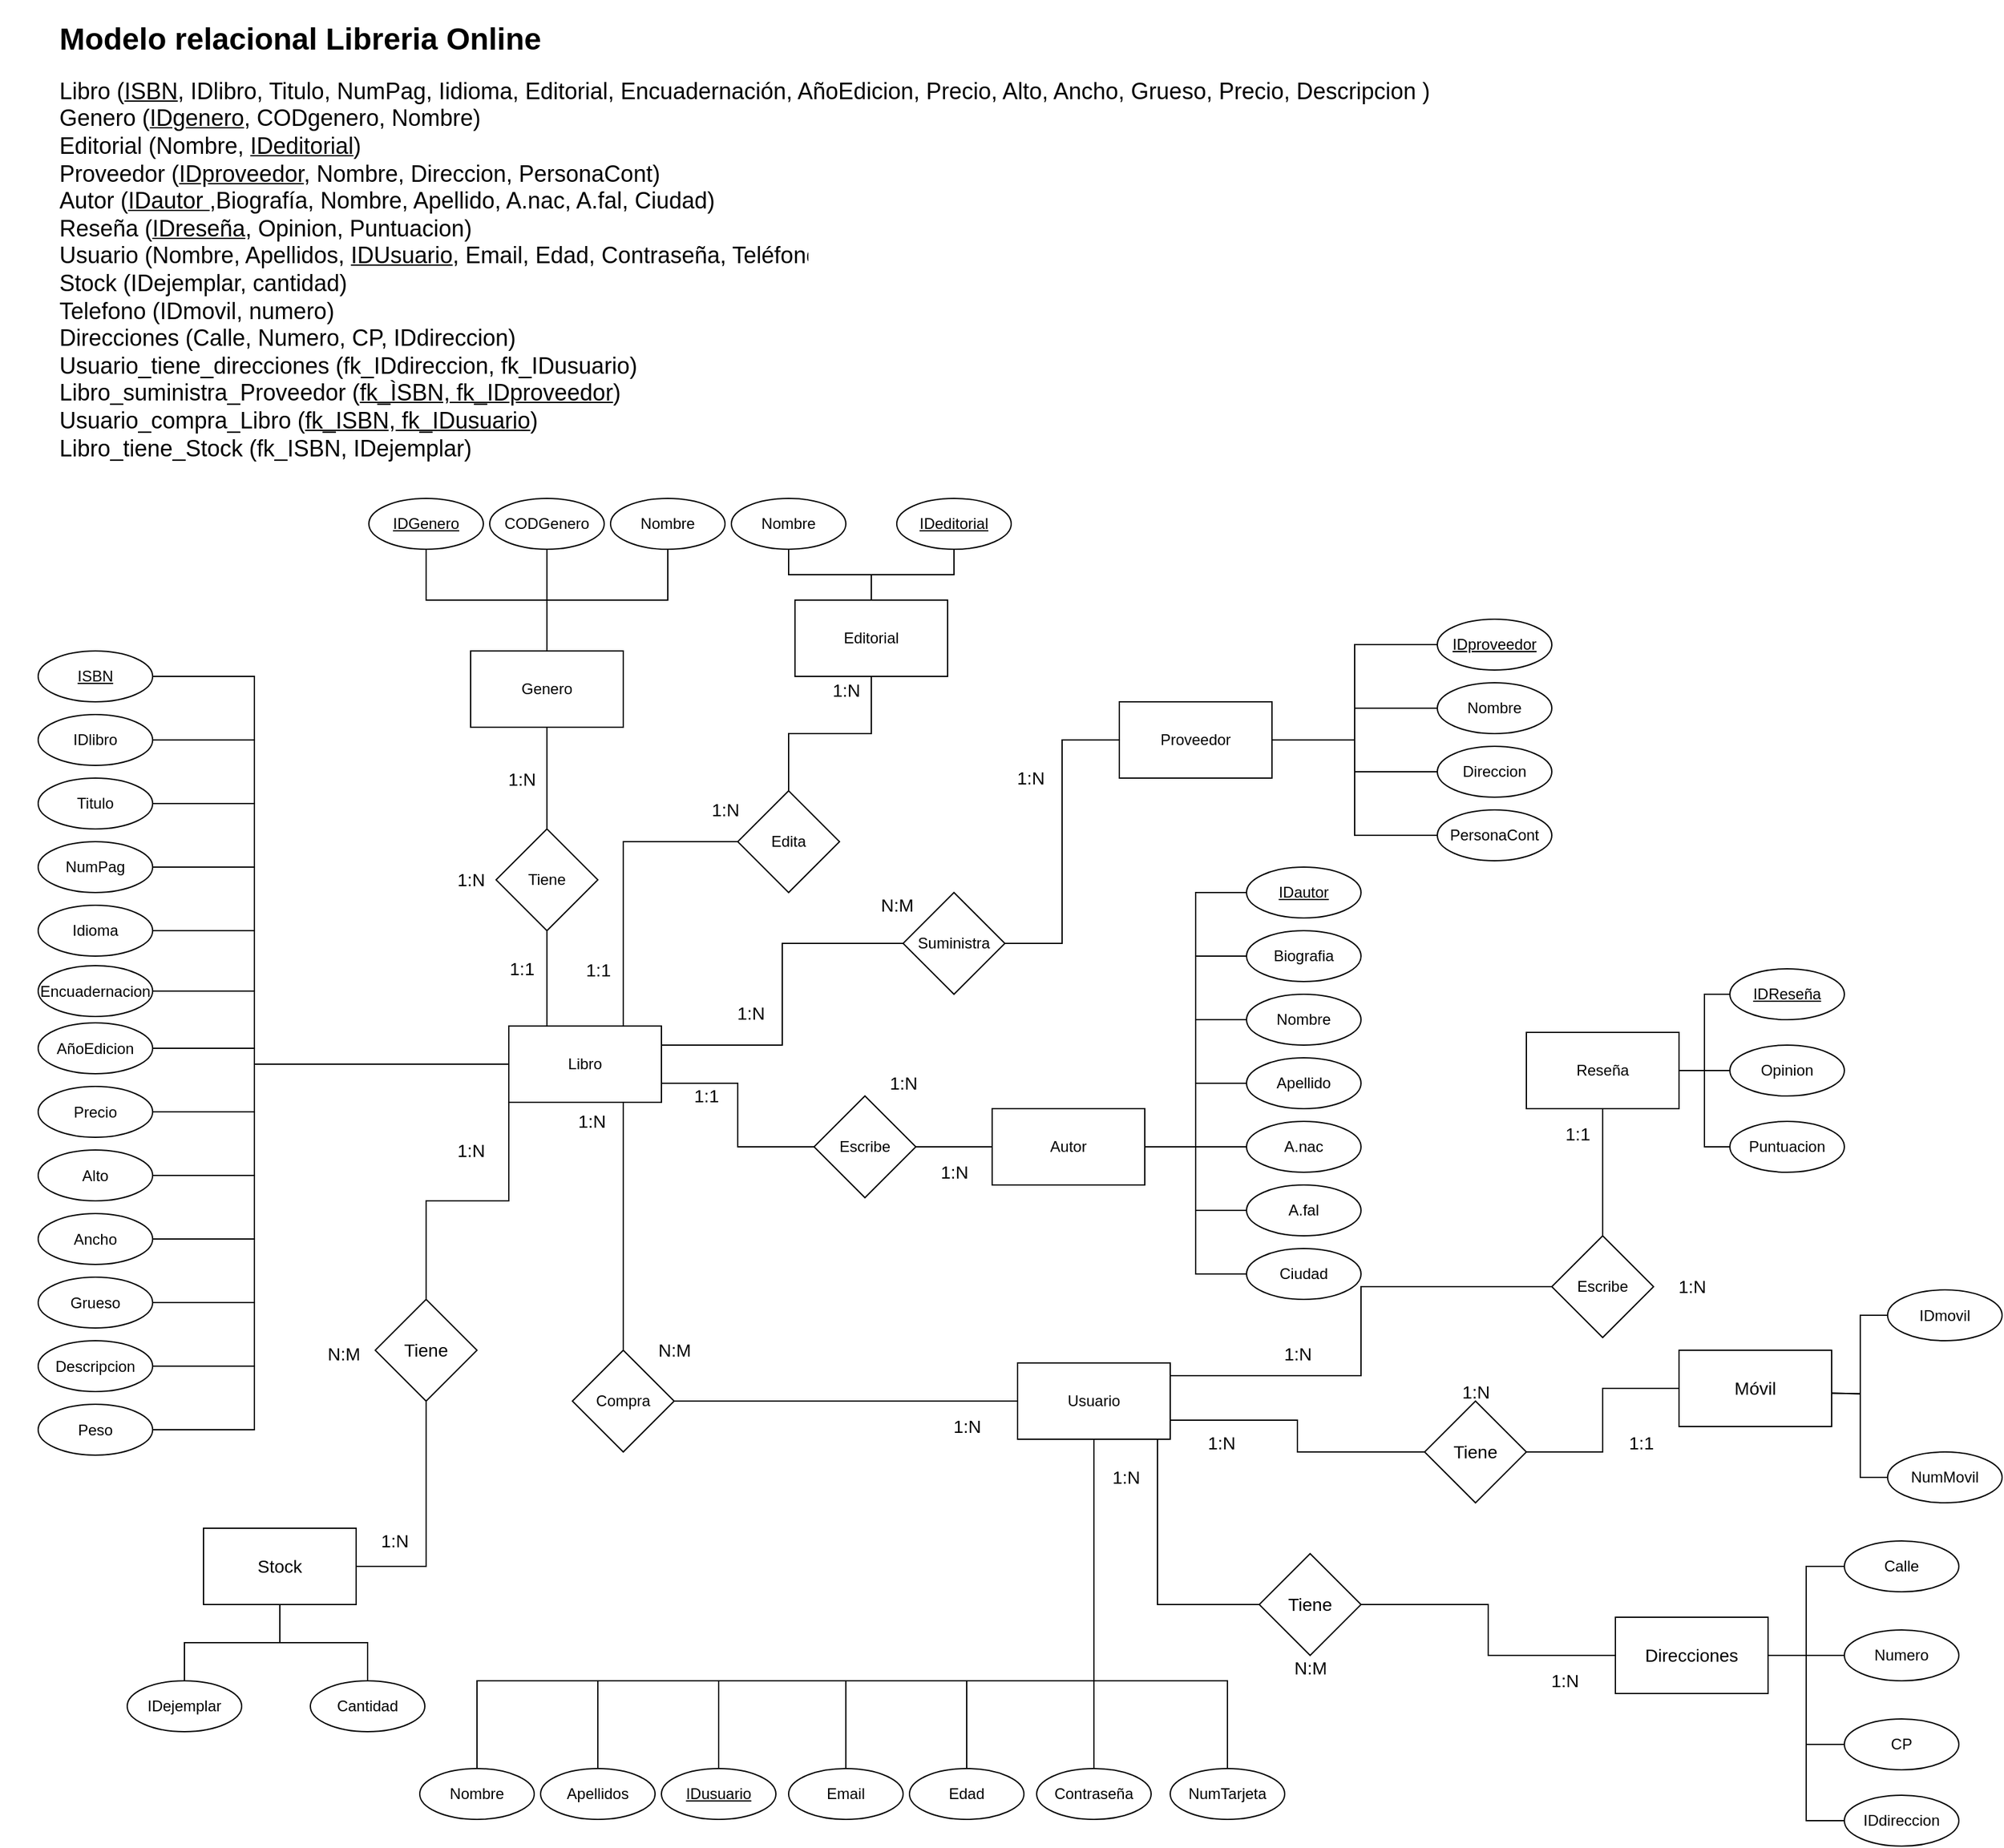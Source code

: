 <mxfile version="18.0.6" type="device"><diagram id="NYecESXogFYvdkkcwv6x" name="Página-1"><mxGraphModel dx="1038" dy="1810" grid="1" gridSize="10" guides="1" tooltips="1" connect="1" arrows="1" fold="1" page="1" pageScale="1" pageWidth="827" pageHeight="1169" math="0" shadow="0"><root><mxCell id="0"/><mxCell id="1" parent="0"/><mxCell id="gEyyF-Of_ql6OlrXS_ax-106" style="edgeStyle=orthogonalEdgeStyle;rounded=0;orthogonalLoop=1;jettySize=auto;html=1;exitX=0.75;exitY=0;exitDx=0;exitDy=0;entryX=0;entryY=0.5;entryDx=0;entryDy=0;endArrow=none;endFill=0;" parent="1" source="gEyyF-Of_ql6OlrXS_ax-1" target="gEyyF-Of_ql6OlrXS_ax-92" edge="1"><mxGeometry relative="1" as="geometry"><Array as="points"><mxPoint x="570" y="440"/></Array></mxGeometry></mxCell><mxCell id="gEyyF-Of_ql6OlrXS_ax-107" style="edgeStyle=orthogonalEdgeStyle;rounded=0;orthogonalLoop=1;jettySize=auto;html=1;exitX=1;exitY=0.75;exitDx=0;exitDy=0;entryX=0;entryY=0.5;entryDx=0;entryDy=0;endArrow=none;endFill=0;" parent="1" source="gEyyF-Of_ql6OlrXS_ax-1" target="gEyyF-Of_ql6OlrXS_ax-72" edge="1"><mxGeometry relative="1" as="geometry"/></mxCell><mxCell id="gEyyF-Of_ql6OlrXS_ax-110" style="edgeStyle=orthogonalEdgeStyle;rounded=0;orthogonalLoop=1;jettySize=auto;html=1;exitX=1;exitY=0.25;exitDx=0;exitDy=0;entryX=0;entryY=0.5;entryDx=0;entryDy=0;endArrow=none;endFill=0;" parent="1" source="gEyyF-Of_ql6OlrXS_ax-1" target="gEyyF-Of_ql6OlrXS_ax-108" edge="1"><mxGeometry relative="1" as="geometry"/></mxCell><mxCell id="UOkrinHC7sPWlOoIDPEx-24" style="edgeStyle=orthogonalEdgeStyle;rounded=0;orthogonalLoop=1;jettySize=auto;html=1;exitX=0;exitY=1;exitDx=0;exitDy=0;fontSize=14;endArrow=none;endFill=0;" parent="1" source="gEyyF-Of_ql6OlrXS_ax-1" target="UOkrinHC7sPWlOoIDPEx-22" edge="1"><mxGeometry relative="1" as="geometry"/></mxCell><mxCell id="gEyyF-Of_ql6OlrXS_ax-1" value="Libro" style="rounded=0;whiteSpace=wrap;html=1;" parent="1" vertex="1"><mxGeometry x="480" y="585" width="120" height="60" as="geometry"/></mxCell><mxCell id="gEyyF-Of_ql6OlrXS_ax-98" style="edgeStyle=orthogonalEdgeStyle;rounded=0;orthogonalLoop=1;jettySize=auto;html=1;exitX=0.5;exitY=0;exitDx=0;exitDy=0;entryX=0.5;entryY=1;entryDx=0;entryDy=0;endArrow=none;endFill=0;" parent="1" source="gEyyF-Of_ql6OlrXS_ax-2" target="gEyyF-Of_ql6OlrXS_ax-95" edge="1"><mxGeometry relative="1" as="geometry"/></mxCell><mxCell id="gEyyF-Of_ql6OlrXS_ax-99" style="edgeStyle=orthogonalEdgeStyle;rounded=0;orthogonalLoop=1;jettySize=auto;html=1;exitX=0.5;exitY=0;exitDx=0;exitDy=0;entryX=0.5;entryY=1;entryDx=0;entryDy=0;endArrow=none;endFill=0;" parent="1" source="gEyyF-Of_ql6OlrXS_ax-2" target="gEyyF-Of_ql6OlrXS_ax-96" edge="1"><mxGeometry relative="1" as="geometry"/></mxCell><mxCell id="gEyyF-Of_ql6OlrXS_ax-2" value="Editorial" style="rounded=0;whiteSpace=wrap;html=1;" parent="1" vertex="1"><mxGeometry x="705" y="250" width="120" height="60" as="geometry"/></mxCell><mxCell id="gEyyF-Of_ql6OlrXS_ax-117" style="edgeStyle=orthogonalEdgeStyle;rounded=0;orthogonalLoop=1;jettySize=auto;html=1;exitX=1;exitY=0.5;exitDx=0;exitDy=0;endArrow=none;endFill=0;entryX=0;entryY=0.5;entryDx=0;entryDy=0;" parent="1" source="gEyyF-Of_ql6OlrXS_ax-3" target="gEyyF-Of_ql6OlrXS_ax-122" edge="1"><mxGeometry relative="1" as="geometry"><mxPoint x="1205" y="360.0" as="targetPoint"/></mxGeometry></mxCell><mxCell id="gEyyF-Of_ql6OlrXS_ax-118" style="edgeStyle=orthogonalEdgeStyle;rounded=0;orthogonalLoop=1;jettySize=auto;html=1;exitX=1;exitY=0.5;exitDx=0;exitDy=0;entryX=0;entryY=0.5;entryDx=0;entryDy=0;endArrow=none;endFill=0;" parent="1" source="gEyyF-Of_ql6OlrXS_ax-3" target="gEyyF-Of_ql6OlrXS_ax-116" edge="1"><mxGeometry relative="1" as="geometry"/></mxCell><mxCell id="gEyyF-Of_ql6OlrXS_ax-119" style="edgeStyle=orthogonalEdgeStyle;rounded=0;orthogonalLoop=1;jettySize=auto;html=1;exitX=1;exitY=0.5;exitDx=0;exitDy=0;entryX=0;entryY=0.5;entryDx=0;entryDy=0;endArrow=none;endFill=0;" parent="1" source="gEyyF-Of_ql6OlrXS_ax-3" target="gEyyF-Of_ql6OlrXS_ax-112" edge="1"><mxGeometry relative="1" as="geometry"/></mxCell><mxCell id="gEyyF-Of_ql6OlrXS_ax-120" style="edgeStyle=orthogonalEdgeStyle;rounded=0;orthogonalLoop=1;jettySize=auto;html=1;exitX=1;exitY=0.5;exitDx=0;exitDy=0;entryX=0;entryY=0.5;entryDx=0;entryDy=0;endArrow=none;endFill=0;" parent="1" source="gEyyF-Of_ql6OlrXS_ax-3" target="gEyyF-Of_ql6OlrXS_ax-114" edge="1"><mxGeometry relative="1" as="geometry"/></mxCell><mxCell id="gEyyF-Of_ql6OlrXS_ax-3" value="Proveedor" style="rounded=0;whiteSpace=wrap;html=1;" parent="1" vertex="1"><mxGeometry x="960" y="330" width="120" height="60" as="geometry"/></mxCell><mxCell id="gEyyF-Of_ql6OlrXS_ax-4" value="Autor" style="rounded=0;whiteSpace=wrap;html=1;" parent="1" vertex="1"><mxGeometry x="860" y="650" width="120" height="60" as="geometry"/></mxCell><mxCell id="gEyyF-Of_ql6OlrXS_ax-63" style="edgeStyle=orthogonalEdgeStyle;rounded=0;orthogonalLoop=1;jettySize=auto;html=1;exitX=0;exitY=0.5;exitDx=0;exitDy=0;entryX=1;entryY=0.5;entryDx=0;entryDy=0;endArrow=none;endFill=0;" parent="1" source="gEyyF-Of_ql6OlrXS_ax-5" target="gEyyF-Of_ql6OlrXS_ax-49" edge="1"><mxGeometry relative="1" as="geometry"/></mxCell><mxCell id="gEyyF-Of_ql6OlrXS_ax-90" style="edgeStyle=orthogonalEdgeStyle;rounded=0;orthogonalLoop=1;jettySize=auto;html=1;exitX=1;exitY=0;exitDx=0;exitDy=0;entryX=0;entryY=0.5;entryDx=0;entryDy=0;endArrow=none;endFill=0;" parent="1" source="gEyyF-Of_ql6OlrXS_ax-5" target="gEyyF-Of_ql6OlrXS_ax-89" edge="1"><mxGeometry relative="1" as="geometry"><Array as="points"><mxPoint x="1000" y="860"/><mxPoint x="1150" y="860"/><mxPoint x="1150" y="790"/></Array></mxGeometry></mxCell><mxCell id="z6vMs8hqeqXjRKpPyVD--3" style="edgeStyle=orthogonalEdgeStyle;rounded=0;orthogonalLoop=1;jettySize=auto;html=1;exitX=1;exitY=0.75;exitDx=0;exitDy=0;entryX=0;entryY=0.5;entryDx=0;entryDy=0;fontSize=14;endArrow=none;endFill=0;" parent="1" source="gEyyF-Of_ql6OlrXS_ax-5" target="z6vMs8hqeqXjRKpPyVD--1" edge="1"><mxGeometry relative="1" as="geometry"/></mxCell><mxCell id="z6vMs8hqeqXjRKpPyVD--27" style="edgeStyle=orthogonalEdgeStyle;rounded=0;orthogonalLoop=1;jettySize=auto;html=1;exitX=0.75;exitY=1;exitDx=0;exitDy=0;entryX=0;entryY=0.5;entryDx=0;entryDy=0;fontSize=14;endArrow=none;endFill=0;" parent="1" source="gEyyF-Of_ql6OlrXS_ax-5" target="z6vMs8hqeqXjRKpPyVD--26" edge="1"><mxGeometry relative="1" as="geometry"><Array as="points"><mxPoint x="990" y="910"/><mxPoint x="990" y="1040"/></Array></mxGeometry></mxCell><mxCell id="gEyyF-Of_ql6OlrXS_ax-5" value="Usuario" style="rounded=0;whiteSpace=wrap;html=1;" parent="1" vertex="1"><mxGeometry x="880" y="850" width="120" height="60" as="geometry"/></mxCell><mxCell id="gEyyF-Of_ql6OlrXS_ax-103" style="edgeStyle=orthogonalEdgeStyle;rounded=0;orthogonalLoop=1;jettySize=auto;html=1;exitX=1;exitY=0.5;exitDx=0;exitDy=0;entryX=0;entryY=0.5;entryDx=0;entryDy=0;endArrow=none;endFill=0;" parent="1" source="gEyyF-Of_ql6OlrXS_ax-6" target="gEyyF-Of_ql6OlrXS_ax-102" edge="1"><mxGeometry relative="1" as="geometry"/></mxCell><mxCell id="gEyyF-Of_ql6OlrXS_ax-104" style="edgeStyle=orthogonalEdgeStyle;rounded=0;orthogonalLoop=1;jettySize=auto;html=1;exitX=1;exitY=0.5;exitDx=0;exitDy=0;entryX=0;entryY=0.5;entryDx=0;entryDy=0;endArrow=none;endFill=0;" parent="1" source="gEyyF-Of_ql6OlrXS_ax-6" target="gEyyF-Of_ql6OlrXS_ax-101" edge="1"><mxGeometry relative="1" as="geometry"/></mxCell><mxCell id="gEyyF-Of_ql6OlrXS_ax-105" style="edgeStyle=orthogonalEdgeStyle;rounded=0;orthogonalLoop=1;jettySize=auto;html=1;exitX=1;exitY=0.5;exitDx=0;exitDy=0;entryX=0;entryY=0.5;entryDx=0;entryDy=0;endArrow=none;endFill=0;" parent="1" source="gEyyF-Of_ql6OlrXS_ax-6" target="gEyyF-Of_ql6OlrXS_ax-100" edge="1"><mxGeometry relative="1" as="geometry"/></mxCell><mxCell id="gEyyF-Of_ql6OlrXS_ax-6" value="Reseña" style="whiteSpace=wrap;html=1;" parent="1" vertex="1"><mxGeometry x="1280" y="590" width="120" height="60" as="geometry"/></mxCell><mxCell id="gEyyF-Of_ql6OlrXS_ax-27" style="edgeStyle=orthogonalEdgeStyle;rounded=0;orthogonalLoop=1;jettySize=auto;html=1;exitX=1;exitY=0.5;exitDx=0;exitDy=0;entryX=0;entryY=0.5;entryDx=0;entryDy=0;endArrow=none;endFill=0;" parent="1" source="gEyyF-Of_ql6OlrXS_ax-8" target="gEyyF-Of_ql6OlrXS_ax-1" edge="1"><mxGeometry relative="1" as="geometry"><Array as="points"><mxPoint x="280" y="410"/><mxPoint x="280" y="615"/></Array></mxGeometry></mxCell><mxCell id="gEyyF-Of_ql6OlrXS_ax-8" value="Titulo" style="ellipse;whiteSpace=wrap;html=1;" parent="1" vertex="1"><mxGeometry x="110" y="390" width="90" height="40" as="geometry"/></mxCell><mxCell id="gEyyF-Of_ql6OlrXS_ax-29" style="edgeStyle=orthogonalEdgeStyle;rounded=0;orthogonalLoop=1;jettySize=auto;html=1;exitX=1;exitY=0.5;exitDx=0;exitDy=0;entryX=0;entryY=0.5;entryDx=0;entryDy=0;endArrow=none;endFill=0;" parent="1" source="gEyyF-Of_ql6OlrXS_ax-10" target="gEyyF-Of_ql6OlrXS_ax-1" edge="1"><mxGeometry relative="1" as="geometry"><Array as="points"><mxPoint x="280" y="460"/><mxPoint x="280" y="615"/></Array></mxGeometry></mxCell><mxCell id="gEyyF-Of_ql6OlrXS_ax-10" value="NumPag" style="ellipse;whiteSpace=wrap;html=1;" parent="1" vertex="1"><mxGeometry x="110" y="440" width="90" height="40" as="geometry"/></mxCell><mxCell id="gEyyF-Of_ql6OlrXS_ax-34" style="edgeStyle=orthogonalEdgeStyle;rounded=0;orthogonalLoop=1;jettySize=auto;html=1;exitX=1;exitY=0.5;exitDx=0;exitDy=0;entryX=0;entryY=0.5;entryDx=0;entryDy=0;endArrow=none;endFill=0;" parent="1" source="gEyyF-Of_ql6OlrXS_ax-11" target="gEyyF-Of_ql6OlrXS_ax-1" edge="1"><mxGeometry relative="1" as="geometry"><Array as="points"><mxPoint x="280" y="653"/><mxPoint x="280" y="615"/></Array></mxGeometry></mxCell><mxCell id="gEyyF-Of_ql6OlrXS_ax-11" value="Precio" style="ellipse;whiteSpace=wrap;html=1;" parent="1" vertex="1"><mxGeometry x="110" y="632.5" width="90" height="40" as="geometry"/></mxCell><mxCell id="gEyyF-Of_ql6OlrXS_ax-32" style="edgeStyle=orthogonalEdgeStyle;rounded=0;orthogonalLoop=1;jettySize=auto;html=1;exitX=1;exitY=0.5;exitDx=0;exitDy=0;entryX=0;entryY=0.5;entryDx=0;entryDy=0;endArrow=none;endFill=0;" parent="1" source="gEyyF-Of_ql6OlrXS_ax-13" target="gEyyF-Of_ql6OlrXS_ax-1" edge="1"><mxGeometry relative="1" as="geometry"><Array as="points"><mxPoint x="280" y="557"/><mxPoint x="280" y="615"/></Array></mxGeometry></mxCell><mxCell id="gEyyF-Of_ql6OlrXS_ax-13" value="Encuadernacion" style="ellipse;whiteSpace=wrap;html=1;" parent="1" vertex="1"><mxGeometry x="110" y="537.5" width="90" height="40" as="geometry"/></mxCell><mxCell id="gEyyF-Of_ql6OlrXS_ax-33" style="edgeStyle=orthogonalEdgeStyle;rounded=0;orthogonalLoop=1;jettySize=auto;html=1;exitX=1;exitY=0.5;exitDx=0;exitDy=0;entryX=0;entryY=0.5;entryDx=0;entryDy=0;endArrow=none;endFill=0;" parent="1" source="gEyyF-Of_ql6OlrXS_ax-14" target="gEyyF-Of_ql6OlrXS_ax-1" edge="1"><mxGeometry relative="1" as="geometry"><Array as="points"><mxPoint x="280" y="603"/><mxPoint x="280" y="615"/></Array></mxGeometry></mxCell><mxCell id="gEyyF-Of_ql6OlrXS_ax-14" value="AñoEdicion" style="ellipse;whiteSpace=wrap;html=1;" parent="1" vertex="1"><mxGeometry x="110" y="582.5" width="90" height="40" as="geometry"/></mxCell><mxCell id="gEyyF-Of_ql6OlrXS_ax-35" style="edgeStyle=orthogonalEdgeStyle;rounded=0;orthogonalLoop=1;jettySize=auto;html=1;exitX=1;exitY=0.5;exitDx=0;exitDy=0;entryX=0;entryY=0.5;entryDx=0;entryDy=0;endArrow=none;endFill=0;" parent="1" source="gEyyF-Of_ql6OlrXS_ax-15" target="gEyyF-Of_ql6OlrXS_ax-1" edge="1"><mxGeometry relative="1" as="geometry"><Array as="points"><mxPoint x="280" y="703"/><mxPoint x="280" y="615"/></Array></mxGeometry></mxCell><mxCell id="gEyyF-Of_ql6OlrXS_ax-15" value="Alto" style="ellipse;whiteSpace=wrap;html=1;" parent="1" vertex="1"><mxGeometry x="110" y="682.5" width="90" height="40" as="geometry"/></mxCell><mxCell id="gEyyF-Of_ql6OlrXS_ax-36" style="edgeStyle=orthogonalEdgeStyle;rounded=0;orthogonalLoop=1;jettySize=auto;html=1;exitX=1;exitY=0.5;exitDx=0;exitDy=0;entryX=0;entryY=0.5;entryDx=0;entryDy=0;endArrow=none;endFill=0;" parent="1" source="gEyyF-Of_ql6OlrXS_ax-16" target="gEyyF-Of_ql6OlrXS_ax-1" edge="1"><mxGeometry relative="1" as="geometry"><Array as="points"><mxPoint x="280" y="753"/><mxPoint x="280" y="615"/></Array></mxGeometry></mxCell><mxCell id="gEyyF-Of_ql6OlrXS_ax-16" value="Ancho" style="ellipse;whiteSpace=wrap;html=1;" parent="1" vertex="1"><mxGeometry x="110" y="732.5" width="90" height="40" as="geometry"/></mxCell><mxCell id="gEyyF-Of_ql6OlrXS_ax-37" style="edgeStyle=orthogonalEdgeStyle;rounded=0;orthogonalLoop=1;jettySize=auto;html=1;exitX=1;exitY=0.5;exitDx=0;exitDy=0;entryX=0;entryY=0.5;entryDx=0;entryDy=0;endArrow=none;endFill=0;" parent="1" source="gEyyF-Of_ql6OlrXS_ax-17" target="gEyyF-Of_ql6OlrXS_ax-1" edge="1"><mxGeometry relative="1" as="geometry"><Array as="points"><mxPoint x="280" y="803"/><mxPoint x="280" y="615"/></Array></mxGeometry></mxCell><mxCell id="gEyyF-Of_ql6OlrXS_ax-17" value="Grueso" style="ellipse;whiteSpace=wrap;html=1;" parent="1" vertex="1"><mxGeometry x="110" y="782.5" width="90" height="40" as="geometry"/></mxCell><mxCell id="gEyyF-Of_ql6OlrXS_ax-30" style="edgeStyle=orthogonalEdgeStyle;rounded=0;orthogonalLoop=1;jettySize=auto;html=1;exitX=1;exitY=0.5;exitDx=0;exitDy=0;entryX=0;entryY=0.5;entryDx=0;entryDy=0;endArrow=none;endFill=0;" parent="1" source="gEyyF-Of_ql6OlrXS_ax-18" target="gEyyF-Of_ql6OlrXS_ax-1" edge="1"><mxGeometry relative="1" as="geometry"><Array as="points"><mxPoint x="280" y="510"/><mxPoint x="280" y="615"/></Array></mxGeometry></mxCell><mxCell id="gEyyF-Of_ql6OlrXS_ax-18" value="Idioma" style="ellipse;whiteSpace=wrap;html=1;" parent="1" vertex="1"><mxGeometry x="110" y="490" width="90" height="40" as="geometry"/></mxCell><mxCell id="gEyyF-Of_ql6OlrXS_ax-39" style="edgeStyle=orthogonalEdgeStyle;rounded=0;orthogonalLoop=1;jettySize=auto;html=1;exitX=1;exitY=0.5;exitDx=0;exitDy=0;entryX=0;entryY=0.5;entryDx=0;entryDy=0;endArrow=none;endFill=0;" parent="1" source="gEyyF-Of_ql6OlrXS_ax-19" target="gEyyF-Of_ql6OlrXS_ax-1" edge="1"><mxGeometry relative="1" as="geometry"><Array as="points"><mxPoint x="280" y="903"/><mxPoint x="280" y="615"/></Array></mxGeometry></mxCell><mxCell id="gEyyF-Of_ql6OlrXS_ax-19" value="Peso" style="ellipse;whiteSpace=wrap;html=1;" parent="1" vertex="1"><mxGeometry x="110" y="882.5" width="90" height="40" as="geometry"/></mxCell><mxCell id="gEyyF-Of_ql6OlrXS_ax-38" style="edgeStyle=orthogonalEdgeStyle;rounded=0;orthogonalLoop=1;jettySize=auto;html=1;exitX=1;exitY=0.5;exitDx=0;exitDy=0;entryX=0;entryY=0.5;entryDx=0;entryDy=0;endArrow=none;endFill=0;" parent="1" source="gEyyF-Of_ql6OlrXS_ax-20" target="gEyyF-Of_ql6OlrXS_ax-1" edge="1"><mxGeometry relative="1" as="geometry"><Array as="points"><mxPoint x="280" y="853"/><mxPoint x="280" y="615"/></Array></mxGeometry></mxCell><mxCell id="gEyyF-Of_ql6OlrXS_ax-20" value="Descripcion" style="ellipse;whiteSpace=wrap;html=1;" parent="1" vertex="1"><mxGeometry x="110" y="832.5" width="90" height="40" as="geometry"/></mxCell><mxCell id="gEyyF-Of_ql6OlrXS_ax-24" style="edgeStyle=orthogonalEdgeStyle;rounded=0;orthogonalLoop=1;jettySize=auto;html=1;exitX=1;exitY=0.5;exitDx=0;exitDy=0;entryX=0;entryY=0.5;entryDx=0;entryDy=0;endArrow=none;endFill=0;" parent="1" source="gEyyF-Of_ql6OlrXS_ax-22" target="gEyyF-Of_ql6OlrXS_ax-1" edge="1"><mxGeometry relative="1" as="geometry"><Array as="points"><mxPoint x="280" y="310"/><mxPoint x="280" y="615"/></Array></mxGeometry></mxCell><mxCell id="gEyyF-Of_ql6OlrXS_ax-22" value="&lt;u&gt;ISBN&lt;/u&gt;" style="ellipse;whiteSpace=wrap;html=1;" parent="1" vertex="1"><mxGeometry x="110" y="290" width="90" height="40" as="geometry"/></mxCell><mxCell id="gEyyF-Of_ql6OlrXS_ax-25" style="edgeStyle=orthogonalEdgeStyle;rounded=0;orthogonalLoop=1;jettySize=auto;html=1;exitX=1;exitY=0.5;exitDx=0;exitDy=0;entryX=0;entryY=0.5;entryDx=0;entryDy=0;endArrow=none;endFill=0;" parent="1" source="gEyyF-Of_ql6OlrXS_ax-23" target="gEyyF-Of_ql6OlrXS_ax-1" edge="1"><mxGeometry relative="1" as="geometry"><Array as="points"><mxPoint x="280" y="360"/><mxPoint x="280" y="615"/></Array></mxGeometry></mxCell><mxCell id="gEyyF-Of_ql6OlrXS_ax-23" value="IDlibro" style="ellipse;whiteSpace=wrap;html=1;" parent="1" vertex="1"><mxGeometry x="110" y="340" width="90" height="40" as="geometry"/></mxCell><mxCell id="z6vMs8hqeqXjRKpPyVD--17" style="edgeStyle=orthogonalEdgeStyle;rounded=0;orthogonalLoop=1;jettySize=auto;html=1;exitX=0.5;exitY=0;exitDx=0;exitDy=0;entryX=0.5;entryY=1;entryDx=0;entryDy=0;fontSize=14;endArrow=none;endFill=0;" parent="1" source="gEyyF-Of_ql6OlrXS_ax-40" target="gEyyF-Of_ql6OlrXS_ax-5" edge="1"><mxGeometry relative="1" as="geometry"><Array as="points"><mxPoint x="455" y="1100"/><mxPoint x="940" y="1100"/></Array></mxGeometry></mxCell><mxCell id="gEyyF-Of_ql6OlrXS_ax-40" value="Nombre" style="ellipse;whiteSpace=wrap;html=1;" parent="1" vertex="1"><mxGeometry x="410" y="1169" width="90" height="40" as="geometry"/></mxCell><mxCell id="z6vMs8hqeqXjRKpPyVD--18" style="edgeStyle=orthogonalEdgeStyle;rounded=0;orthogonalLoop=1;jettySize=auto;html=1;exitX=0.5;exitY=0;exitDx=0;exitDy=0;entryX=0.5;entryY=1;entryDx=0;entryDy=0;fontSize=14;endArrow=none;endFill=0;" parent="1" source="gEyyF-Of_ql6OlrXS_ax-41" target="gEyyF-Of_ql6OlrXS_ax-5" edge="1"><mxGeometry relative="1" as="geometry"><Array as="points"><mxPoint x="550" y="1100"/><mxPoint x="940" y="1100"/></Array></mxGeometry></mxCell><mxCell id="gEyyF-Of_ql6OlrXS_ax-41" value="Apellidos" style="ellipse;whiteSpace=wrap;html=1;" parent="1" vertex="1"><mxGeometry x="505" y="1169" width="90" height="40" as="geometry"/></mxCell><mxCell id="z6vMs8hqeqXjRKpPyVD--19" style="edgeStyle=orthogonalEdgeStyle;rounded=0;orthogonalLoop=1;jettySize=auto;html=1;exitX=0.5;exitY=0;exitDx=0;exitDy=0;entryX=0.5;entryY=1;entryDx=0;entryDy=0;fontSize=14;endArrow=none;endFill=0;" parent="1" source="gEyyF-Of_ql6OlrXS_ax-42" target="gEyyF-Of_ql6OlrXS_ax-5" edge="1"><mxGeometry relative="1" as="geometry"><Array as="points"><mxPoint x="645" y="1100"/><mxPoint x="940" y="1100"/></Array></mxGeometry></mxCell><mxCell id="gEyyF-Of_ql6OlrXS_ax-42" value="&lt;u&gt;IDusuario&lt;/u&gt;" style="ellipse;whiteSpace=wrap;html=1;" parent="1" vertex="1"><mxGeometry x="600" y="1169" width="90" height="40" as="geometry"/></mxCell><mxCell id="z6vMs8hqeqXjRKpPyVD--20" style="edgeStyle=orthogonalEdgeStyle;rounded=0;orthogonalLoop=1;jettySize=auto;html=1;exitX=0.5;exitY=0;exitDx=0;exitDy=0;entryX=0.5;entryY=1;entryDx=0;entryDy=0;fontSize=14;endArrow=none;endFill=0;" parent="1" source="gEyyF-Of_ql6OlrXS_ax-43" target="gEyyF-Of_ql6OlrXS_ax-5" edge="1"><mxGeometry relative="1" as="geometry"><Array as="points"><mxPoint x="745" y="1100"/><mxPoint x="940" y="1100"/></Array></mxGeometry></mxCell><mxCell id="gEyyF-Of_ql6OlrXS_ax-43" value="Email" style="ellipse;whiteSpace=wrap;html=1;" parent="1" vertex="1"><mxGeometry x="700" y="1169" width="90" height="40" as="geometry"/></mxCell><mxCell id="z6vMs8hqeqXjRKpPyVD--21" style="edgeStyle=orthogonalEdgeStyle;rounded=0;orthogonalLoop=1;jettySize=auto;html=1;exitX=0.5;exitY=0;exitDx=0;exitDy=0;entryX=0.5;entryY=1;entryDx=0;entryDy=0;fontSize=14;endArrow=none;endFill=0;" parent="1" source="gEyyF-Of_ql6OlrXS_ax-44" target="gEyyF-Of_ql6OlrXS_ax-5" edge="1"><mxGeometry relative="1" as="geometry"><Array as="points"><mxPoint x="840" y="1100"/><mxPoint x="940" y="1100"/></Array></mxGeometry></mxCell><mxCell id="gEyyF-Of_ql6OlrXS_ax-44" value="Edad" style="ellipse;whiteSpace=wrap;html=1;" parent="1" vertex="1"><mxGeometry x="795" y="1169" width="90" height="40" as="geometry"/></mxCell><mxCell id="z6vMs8hqeqXjRKpPyVD--22" style="edgeStyle=orthogonalEdgeStyle;rounded=0;orthogonalLoop=1;jettySize=auto;html=1;exitX=0.5;exitY=0;exitDx=0;exitDy=0;entryX=0.5;entryY=1;entryDx=0;entryDy=0;fontSize=14;endArrow=none;endFill=0;" parent="1" source="gEyyF-Of_ql6OlrXS_ax-45" target="gEyyF-Of_ql6OlrXS_ax-5" edge="1"><mxGeometry relative="1" as="geometry"/></mxCell><mxCell id="gEyyF-Of_ql6OlrXS_ax-45" value="Contraseña" style="ellipse;whiteSpace=wrap;html=1;" parent="1" vertex="1"><mxGeometry x="895" y="1169" width="90" height="40" as="geometry"/></mxCell><mxCell id="z6vMs8hqeqXjRKpPyVD--30" style="edgeStyle=orthogonalEdgeStyle;rounded=0;orthogonalLoop=1;jettySize=auto;html=1;exitX=0.5;exitY=0;exitDx=0;exitDy=0;entryX=0.5;entryY=1;entryDx=0;entryDy=0;fontSize=14;endArrow=none;endFill=0;" parent="1" source="gEyyF-Of_ql6OlrXS_ax-47" target="gEyyF-Of_ql6OlrXS_ax-5" edge="1"><mxGeometry relative="1" as="geometry"><Array as="points"><mxPoint x="1045" y="1100"/><mxPoint x="940" y="1100"/></Array></mxGeometry></mxCell><mxCell id="gEyyF-Of_ql6OlrXS_ax-47" value="NumTarjeta" style="ellipse;whiteSpace=wrap;html=1;" parent="1" vertex="1"><mxGeometry x="1000" y="1169" width="90" height="40" as="geometry"/></mxCell><mxCell id="gEyyF-Of_ql6OlrXS_ax-51" style="edgeStyle=orthogonalEdgeStyle;rounded=0;orthogonalLoop=1;jettySize=auto;html=1;exitX=0.5;exitY=0;exitDx=0;exitDy=0;entryX=0.75;entryY=1;entryDx=0;entryDy=0;endArrow=none;endFill=0;" parent="1" source="gEyyF-Of_ql6OlrXS_ax-49" target="gEyyF-Of_ql6OlrXS_ax-1" edge="1"><mxGeometry relative="1" as="geometry"/></mxCell><mxCell id="gEyyF-Of_ql6OlrXS_ax-49" value="Compra" style="rhombus;whiteSpace=wrap;html=1;" parent="1" vertex="1"><mxGeometry x="530" y="840" width="80" height="80" as="geometry"/></mxCell><mxCell id="gEyyF-Of_ql6OlrXS_ax-66" style="edgeStyle=orthogonalEdgeStyle;rounded=0;orthogonalLoop=1;jettySize=auto;html=1;exitX=0.5;exitY=1;exitDx=0;exitDy=0;endArrow=none;endFill=0;" parent="1" source="gEyyF-Of_ql6OlrXS_ax-64" target="gEyyF-Of_ql6OlrXS_ax-65" edge="1"><mxGeometry relative="1" as="geometry"/></mxCell><mxCell id="gEyyF-Of_ql6OlrXS_ax-64" value="Genero" style="whiteSpace=wrap;html=1;" parent="1" vertex="1"><mxGeometry x="450" y="290" width="120" height="60" as="geometry"/></mxCell><mxCell id="gEyyF-Of_ql6OlrXS_ax-67" style="edgeStyle=orthogonalEdgeStyle;rounded=0;orthogonalLoop=1;jettySize=auto;html=1;exitX=0.5;exitY=1;exitDx=0;exitDy=0;entryX=0.25;entryY=0;entryDx=0;entryDy=0;endArrow=none;endFill=0;" parent="1" source="gEyyF-Of_ql6OlrXS_ax-65" target="gEyyF-Of_ql6OlrXS_ax-1" edge="1"><mxGeometry relative="1" as="geometry"/></mxCell><mxCell id="gEyyF-Of_ql6OlrXS_ax-65" value="Tiene" style="rhombus;whiteSpace=wrap;html=1;" parent="1" vertex="1"><mxGeometry x="470" y="430" width="80" height="80" as="geometry"/></mxCell><mxCell id="gEyyF-Of_ql6OlrXS_ax-70" style="edgeStyle=orthogonalEdgeStyle;rounded=0;orthogonalLoop=1;jettySize=auto;html=1;exitX=0.5;exitY=1;exitDx=0;exitDy=0;entryX=0.5;entryY=0;entryDx=0;entryDy=0;endArrow=none;endFill=0;" parent="1" source="gEyyF-Of_ql6OlrXS_ax-68" target="gEyyF-Of_ql6OlrXS_ax-64" edge="1"><mxGeometry relative="1" as="geometry"/></mxCell><mxCell id="gEyyF-Of_ql6OlrXS_ax-68" value="&lt;u&gt;IDGenero&lt;/u&gt;" style="ellipse;whiteSpace=wrap;html=1;" parent="1" vertex="1"><mxGeometry x="370" y="170" width="90" height="40" as="geometry"/></mxCell><mxCell id="gEyyF-Of_ql6OlrXS_ax-71" style="edgeStyle=orthogonalEdgeStyle;rounded=0;orthogonalLoop=1;jettySize=auto;html=1;exitX=0.5;exitY=1;exitDx=0;exitDy=0;entryX=0.5;entryY=0;entryDx=0;entryDy=0;endArrow=none;endFill=0;" parent="1" source="gEyyF-Of_ql6OlrXS_ax-69" target="gEyyF-Of_ql6OlrXS_ax-64" edge="1"><mxGeometry relative="1" as="geometry"/></mxCell><mxCell id="gEyyF-Of_ql6OlrXS_ax-69" value="Nombre" style="ellipse;whiteSpace=wrap;html=1;" parent="1" vertex="1"><mxGeometry x="560" y="170" width="90" height="40" as="geometry"/></mxCell><mxCell id="gEyyF-Of_ql6OlrXS_ax-74" style="edgeStyle=orthogonalEdgeStyle;rounded=0;orthogonalLoop=1;jettySize=auto;html=1;exitX=1;exitY=0.5;exitDx=0;exitDy=0;entryX=0;entryY=0.5;entryDx=0;entryDy=0;endArrow=none;endFill=0;" parent="1" source="gEyyF-Of_ql6OlrXS_ax-72" target="gEyyF-Of_ql6OlrXS_ax-4" edge="1"><mxGeometry relative="1" as="geometry"/></mxCell><mxCell id="gEyyF-Of_ql6OlrXS_ax-72" value="Escribe" style="rhombus;whiteSpace=wrap;html=1;" parent="1" vertex="1"><mxGeometry x="720" y="640" width="80" height="80" as="geometry"/></mxCell><mxCell id="gEyyF-Of_ql6OlrXS_ax-87" style="edgeStyle=orthogonalEdgeStyle;rounded=0;orthogonalLoop=1;jettySize=auto;html=1;exitX=0;exitY=0.5;exitDx=0;exitDy=0;entryX=1;entryY=0.5;entryDx=0;entryDy=0;endArrow=none;endFill=0;" parent="1" source="gEyyF-Of_ql6OlrXS_ax-76" target="gEyyF-Of_ql6OlrXS_ax-4" edge="1"><mxGeometry relative="1" as="geometry"/></mxCell><mxCell id="gEyyF-Of_ql6OlrXS_ax-76" value="Nombre" style="ellipse;whiteSpace=wrap;html=1;" parent="1" vertex="1"><mxGeometry x="1060" y="560" width="90" height="40" as="geometry"/></mxCell><mxCell id="gEyyF-Of_ql6OlrXS_ax-88" style="edgeStyle=orthogonalEdgeStyle;rounded=0;orthogonalLoop=1;jettySize=auto;html=1;exitX=0;exitY=0.5;exitDx=0;exitDy=0;entryX=1;entryY=0.5;entryDx=0;entryDy=0;endArrow=none;endFill=0;" parent="1" source="gEyyF-Of_ql6OlrXS_ax-78" target="gEyyF-Of_ql6OlrXS_ax-4" edge="1"><mxGeometry relative="1" as="geometry"/></mxCell><mxCell id="gEyyF-Of_ql6OlrXS_ax-78" value="Biografia" style="ellipse;whiteSpace=wrap;html=1;" parent="1" vertex="1"><mxGeometry x="1060" y="510" width="90" height="40" as="geometry"/></mxCell><mxCell id="gEyyF-Of_ql6OlrXS_ax-86" style="edgeStyle=orthogonalEdgeStyle;rounded=0;orthogonalLoop=1;jettySize=auto;html=1;exitX=0;exitY=0.5;exitDx=0;exitDy=0;entryX=1;entryY=0.5;entryDx=0;entryDy=0;endArrow=none;endFill=0;" parent="1" source="gEyyF-Of_ql6OlrXS_ax-79" target="gEyyF-Of_ql6OlrXS_ax-4" edge="1"><mxGeometry relative="1" as="geometry"/></mxCell><mxCell id="gEyyF-Of_ql6OlrXS_ax-79" value="Ciudad" style="ellipse;whiteSpace=wrap;html=1;" parent="1" vertex="1"><mxGeometry x="1060" y="760" width="90" height="40" as="geometry"/></mxCell><mxCell id="gEyyF-Of_ql6OlrXS_ax-85" style="edgeStyle=orthogonalEdgeStyle;rounded=0;orthogonalLoop=1;jettySize=auto;html=1;exitX=0;exitY=0.5;exitDx=0;exitDy=0;entryX=1;entryY=0.5;entryDx=0;entryDy=0;endArrow=none;endFill=0;" parent="1" source="gEyyF-Of_ql6OlrXS_ax-80" target="gEyyF-Of_ql6OlrXS_ax-4" edge="1"><mxGeometry relative="1" as="geometry"/></mxCell><mxCell id="gEyyF-Of_ql6OlrXS_ax-80" value="A.fal" style="ellipse;whiteSpace=wrap;html=1;" parent="1" vertex="1"><mxGeometry x="1060" y="710" width="90" height="40" as="geometry"/></mxCell><mxCell id="gEyyF-Of_ql6OlrXS_ax-83" style="edgeStyle=orthogonalEdgeStyle;rounded=0;orthogonalLoop=1;jettySize=auto;html=1;exitX=0;exitY=0.5;exitDx=0;exitDy=0;entryX=1;entryY=0.5;entryDx=0;entryDy=0;endArrow=none;endFill=0;" parent="1" source="gEyyF-Of_ql6OlrXS_ax-81" target="gEyyF-Of_ql6OlrXS_ax-4" edge="1"><mxGeometry relative="1" as="geometry"/></mxCell><mxCell id="gEyyF-Of_ql6OlrXS_ax-81" value="A.nac" style="ellipse;whiteSpace=wrap;html=1;" parent="1" vertex="1"><mxGeometry x="1060" y="660" width="90" height="40" as="geometry"/></mxCell><mxCell id="gEyyF-Of_ql6OlrXS_ax-84" style="edgeStyle=orthogonalEdgeStyle;rounded=0;orthogonalLoop=1;jettySize=auto;html=1;exitX=0;exitY=0.5;exitDx=0;exitDy=0;entryX=1;entryY=0.5;entryDx=0;entryDy=0;endArrow=none;endFill=0;" parent="1" source="gEyyF-Of_ql6OlrXS_ax-82" target="gEyyF-Of_ql6OlrXS_ax-4" edge="1"><mxGeometry relative="1" as="geometry"/></mxCell><mxCell id="gEyyF-Of_ql6OlrXS_ax-82" value="Apellido" style="ellipse;whiteSpace=wrap;html=1;" parent="1" vertex="1"><mxGeometry x="1060" y="610" width="90" height="40" as="geometry"/></mxCell><mxCell id="gEyyF-Of_ql6OlrXS_ax-91" style="edgeStyle=orthogonalEdgeStyle;rounded=0;orthogonalLoop=1;jettySize=auto;html=1;exitX=0.5;exitY=0;exitDx=0;exitDy=0;entryX=0.5;entryY=1;entryDx=0;entryDy=0;endArrow=none;endFill=0;" parent="1" source="gEyyF-Of_ql6OlrXS_ax-89" target="gEyyF-Of_ql6OlrXS_ax-6" edge="1"><mxGeometry relative="1" as="geometry"/></mxCell><mxCell id="gEyyF-Of_ql6OlrXS_ax-89" value="Escribe" style="rhombus;whiteSpace=wrap;html=1;" parent="1" vertex="1"><mxGeometry x="1300" y="750" width="80" height="80" as="geometry"/></mxCell><mxCell id="gEyyF-Of_ql6OlrXS_ax-97" style="edgeStyle=orthogonalEdgeStyle;rounded=0;orthogonalLoop=1;jettySize=auto;html=1;exitX=0.5;exitY=0;exitDx=0;exitDy=0;entryX=0.5;entryY=1;entryDx=0;entryDy=0;endArrow=none;endFill=0;" parent="1" source="gEyyF-Of_ql6OlrXS_ax-92" target="gEyyF-Of_ql6OlrXS_ax-2" edge="1"><mxGeometry relative="1" as="geometry"/></mxCell><mxCell id="gEyyF-Of_ql6OlrXS_ax-92" value="Edita" style="rhombus;whiteSpace=wrap;html=1;" parent="1" vertex="1"><mxGeometry x="660" y="400" width="80" height="80" as="geometry"/></mxCell><mxCell id="gEyyF-Of_ql6OlrXS_ax-95" value="Nombre" style="ellipse;whiteSpace=wrap;html=1;" parent="1" vertex="1"><mxGeometry x="655" y="170" width="90" height="40" as="geometry"/></mxCell><mxCell id="gEyyF-Of_ql6OlrXS_ax-96" value="&lt;u&gt;IDeditorial&lt;/u&gt;" style="ellipse;whiteSpace=wrap;html=1;" parent="1" vertex="1"><mxGeometry x="785" y="170" width="90" height="40" as="geometry"/></mxCell><mxCell id="gEyyF-Of_ql6OlrXS_ax-100" value="Puntuacion" style="ellipse;whiteSpace=wrap;html=1;" parent="1" vertex="1"><mxGeometry x="1440" y="660" width="90" height="40" as="geometry"/></mxCell><mxCell id="gEyyF-Of_ql6OlrXS_ax-101" value="Opinion" style="ellipse;whiteSpace=wrap;html=1;" parent="1" vertex="1"><mxGeometry x="1440" y="600" width="90" height="40" as="geometry"/></mxCell><mxCell id="gEyyF-Of_ql6OlrXS_ax-102" value="&lt;u&gt;IDReseña&lt;/u&gt;" style="ellipse;whiteSpace=wrap;html=1;" parent="1" vertex="1"><mxGeometry x="1440" y="540" width="90" height="40" as="geometry"/></mxCell><mxCell id="gEyyF-Of_ql6OlrXS_ax-111" style="edgeStyle=orthogonalEdgeStyle;rounded=0;orthogonalLoop=1;jettySize=auto;html=1;exitX=1;exitY=0.5;exitDx=0;exitDy=0;entryX=0;entryY=0.5;entryDx=0;entryDy=0;endArrow=none;endFill=0;" parent="1" source="gEyyF-Of_ql6OlrXS_ax-108" target="gEyyF-Of_ql6OlrXS_ax-3" edge="1"><mxGeometry relative="1" as="geometry"/></mxCell><mxCell id="gEyyF-Of_ql6OlrXS_ax-108" value="Suministra" style="rhombus;whiteSpace=wrap;html=1;" parent="1" vertex="1"><mxGeometry x="790" y="480" width="80" height="80" as="geometry"/></mxCell><mxCell id="gEyyF-Of_ql6OlrXS_ax-112" value="&lt;u&gt;IDproveedor&lt;/u&gt;" style="ellipse;whiteSpace=wrap;html=1;" parent="1" vertex="1"><mxGeometry x="1210" y="265" width="90" height="40" as="geometry"/></mxCell><mxCell id="gEyyF-Of_ql6OlrXS_ax-114" value="PersonaCont" style="ellipse;whiteSpace=wrap;html=1;" parent="1" vertex="1"><mxGeometry x="1210" y="415" width="90" height="40" as="geometry"/></mxCell><mxCell id="gEyyF-Of_ql6OlrXS_ax-116" value="Nombre" style="ellipse;whiteSpace=wrap;html=1;" parent="1" vertex="1"><mxGeometry x="1210" y="315" width="90" height="40" as="geometry"/></mxCell><mxCell id="gEyyF-Of_ql6OlrXS_ax-122" value="Direccion" style="ellipse;whiteSpace=wrap;html=1;" parent="1" vertex="1"><mxGeometry x="1210" y="365" width="90" height="40" as="geometry"/></mxCell><mxCell id="gEyyF-Of_ql6OlrXS_ax-124" style="edgeStyle=orthogonalEdgeStyle;rounded=0;orthogonalLoop=1;jettySize=auto;html=1;exitX=0.5;exitY=1;exitDx=0;exitDy=0;entryX=0.5;entryY=0;entryDx=0;entryDy=0;endArrow=none;endFill=0;" parent="1" source="gEyyF-Of_ql6OlrXS_ax-123" target="gEyyF-Of_ql6OlrXS_ax-64" edge="1"><mxGeometry relative="1" as="geometry"/></mxCell><mxCell id="gEyyF-Of_ql6OlrXS_ax-123" value="CODGenero" style="ellipse;whiteSpace=wrap;html=1;" parent="1" vertex="1"><mxGeometry x="465" y="170" width="90" height="40" as="geometry"/></mxCell><mxCell id="UOkrinHC7sPWlOoIDPEx-1" value="&lt;blockquote style=&quot;margin: 0 0 0 40px; border: none; padding: 0px;&quot;&gt;&lt;h1 style=&quot;text-align: left;&quot;&gt;Modelo relacional Libreria Online&lt;/h1&gt;&lt;div style=&quot;text-align: left;&quot;&gt;&lt;font style=&quot;font-size: 18px;&quot;&gt;Libro (&lt;u&gt;ISBN&lt;/u&gt;, IDlibro, Titulo, NumPag, Iidioma, Editorial, Encuadernación, AñoEdicion, Precio, Alto, Ancho, Grueso, Precio, Descripcion )&lt;/font&gt;&lt;/div&gt;&lt;div style=&quot;text-align: left;&quot;&gt;&lt;font style=&quot;font-size: 18px;&quot;&gt;Genero (&lt;u&gt;IDgenero&lt;/u&gt;, CODgenero, Nombre)&lt;/font&gt;&lt;/div&gt;&lt;div style=&quot;text-align: left;&quot;&gt;&lt;font style=&quot;font-size: 18px;&quot;&gt;Editorial (Nombre, &lt;u&gt;IDeditorial&lt;/u&gt;)&lt;/font&gt;&lt;/div&gt;&lt;div style=&quot;text-align: left;&quot;&gt;&lt;font style=&quot;font-size: 18px;&quot;&gt;Proveedor (&lt;u&gt;IDproveedor&lt;/u&gt;, Nombre, Direccion, PersonaCont)&lt;/font&gt;&lt;/div&gt;&lt;div style=&quot;text-align: left;&quot;&gt;&lt;font style=&quot;font-size: 18px;&quot;&gt;Autor (&lt;u&gt;IDautor &lt;/u&gt;,Biografía, Nombre, Apellido, A.nac, A.fal, Ciudad)&lt;/font&gt;&lt;/div&gt;&lt;div style=&quot;text-align: left;&quot;&gt;&lt;font style=&quot;font-size: 18px;&quot;&gt;Reseña (&lt;u&gt;IDreseña&lt;/u&gt;, Opinion, Puntuacion)&lt;/font&gt;&lt;/div&gt;&lt;div style=&quot;text-align: left;&quot;&gt;&lt;font style=&quot;font-size: 18px;&quot;&gt;Usuario (Nombre, Apellidos, &lt;u&gt;IDUsuario&lt;/u&gt;, Email, Edad, Contraseña, Teléfono, NumTarjeta)&lt;/font&gt;&lt;/div&gt;&lt;div style=&quot;text-align: left;&quot;&gt;&lt;font style=&quot;font-size: 18px;&quot;&gt;Stock (IDejemplar, cantidad)&lt;/font&gt;&lt;/div&gt;&lt;div style=&quot;text-align: left;&quot;&gt;&lt;font style=&quot;font-size: 18px;&quot;&gt;Telefono (IDmovil, numero)&lt;/font&gt;&lt;/div&gt;&lt;div style=&quot;text-align: left;&quot;&gt;&lt;span style=&quot;font-size: 18px;&quot;&gt;Direcciones (Calle, Numero, CP, IDdireccion)&lt;/span&gt;&lt;/div&gt;&lt;div style=&quot;text-align: left;&quot;&gt;&lt;span style=&quot;font-size: 18px;&quot;&gt;Usuario_tiene_direcciones (fk_IDdireccion, fk_IDusuario)&lt;/span&gt;&lt;/div&gt;&lt;div style=&quot;text-align: left;&quot;&gt;&lt;span style=&quot;font-size: 18px;&quot;&gt;Libro_suministra_Proveedor (&lt;u&gt;fk_ÌSBN, fk_IDproveedor&lt;/u&gt;)&lt;/span&gt;&lt;/div&gt;&lt;div style=&quot;text-align: left;&quot;&gt;&lt;span style=&quot;font-size: 18px;&quot;&gt;Usuario_compra_Libro (&lt;u&gt;fk_ISBN, fk_IDusuario&lt;/u&gt;)&lt;/span&gt;&lt;/div&gt;&lt;div style=&quot;text-align: left;&quot;&gt;&lt;span style=&quot;font-size: 18px;&quot;&gt;Libro_tiene_Stock (fk_ISBN, IDejemplar)&lt;/span&gt;&lt;/div&gt;&lt;/blockquote&gt;" style="text;html=1;align=center;verticalAlign=middle;resizable=0;points=[];autosize=1;strokeColor=none;fillColor=none;" parent="1" vertex="1"><mxGeometry x="80" y="-180" width="1130" height="280" as="geometry"/></mxCell><mxCell id="UOkrinHC7sPWlOoIDPEx-3" style="edgeStyle=orthogonalEdgeStyle;rounded=0;orthogonalLoop=1;jettySize=auto;html=1;exitX=0;exitY=0.5;exitDx=0;exitDy=0;entryX=1;entryY=0.5;entryDx=0;entryDy=0;fontSize=18;endArrow=none;endFill=0;" parent="1" source="UOkrinHC7sPWlOoIDPEx-2" target="gEyyF-Of_ql6OlrXS_ax-4" edge="1"><mxGeometry relative="1" as="geometry"/></mxCell><mxCell id="UOkrinHC7sPWlOoIDPEx-2" value="&lt;u&gt;IDautor&lt;/u&gt;" style="ellipse;whiteSpace=wrap;html=1;" parent="1" vertex="1"><mxGeometry x="1060" y="460" width="90" height="40" as="geometry"/></mxCell><mxCell id="UOkrinHC7sPWlOoIDPEx-4" value="&lt;font style=&quot;font-size: 14px;&quot;&gt;1:N&lt;/font&gt;" style="text;html=1;align=center;verticalAlign=middle;resizable=0;points=[];autosize=1;strokeColor=none;fillColor=none;fontSize=18;" parent="1" vertex="1"><mxGeometry x="470" y="375" width="40" height="30" as="geometry"/></mxCell><mxCell id="UOkrinHC7sPWlOoIDPEx-5" value="1:1" style="text;html=1;align=center;verticalAlign=middle;resizable=0;points=[];autosize=1;strokeColor=none;fillColor=none;fontSize=14;" parent="1" vertex="1"><mxGeometry x="475" y="530" width="30" height="20" as="geometry"/></mxCell><mxCell id="UOkrinHC7sPWlOoIDPEx-6" value="1:N" style="text;html=1;align=center;verticalAlign=middle;resizable=0;points=[];autosize=1;strokeColor=none;fillColor=none;fontSize=14;" parent="1" vertex="1"><mxGeometry x="430" y="460" width="40" height="20" as="geometry"/></mxCell><mxCell id="UOkrinHC7sPWlOoIDPEx-7" value="&lt;font style=&quot;font-size: 14px;&quot;&gt;1:N&lt;/font&gt;" style="text;html=1;align=center;verticalAlign=middle;resizable=0;points=[];autosize=1;strokeColor=none;fillColor=none;fontSize=18;" parent="1" vertex="1"><mxGeometry x="725" y="305" width="40" height="30" as="geometry"/></mxCell><mxCell id="UOkrinHC7sPWlOoIDPEx-8" value="&lt;font style=&quot;font-size: 14px;&quot;&gt;1:1&lt;/font&gt;" style="text;html=1;align=center;verticalAlign=middle;resizable=0;points=[];autosize=1;strokeColor=none;fillColor=none;fontSize=18;" parent="1" vertex="1"><mxGeometry x="535" y="525" width="30" height="30" as="geometry"/></mxCell><mxCell id="UOkrinHC7sPWlOoIDPEx-9" value="1:N" style="text;html=1;align=center;verticalAlign=middle;resizable=0;points=[];autosize=1;strokeColor=none;fillColor=none;fontSize=14;" parent="1" vertex="1"><mxGeometry x="630" y="405" width="40" height="20" as="geometry"/></mxCell><mxCell id="UOkrinHC7sPWlOoIDPEx-10" value="1:N" style="text;html=1;align=center;verticalAlign=middle;resizable=0;points=[];autosize=1;strokeColor=none;fillColor=none;fontSize=14;" parent="1" vertex="1"><mxGeometry x="870" y="380" width="40" height="20" as="geometry"/></mxCell><mxCell id="UOkrinHC7sPWlOoIDPEx-11" value="N:M" style="text;html=1;align=center;verticalAlign=middle;resizable=0;points=[];autosize=1;strokeColor=none;fillColor=none;fontSize=14;" parent="1" vertex="1"><mxGeometry x="765" y="480" width="40" height="20" as="geometry"/></mxCell><mxCell id="UOkrinHC7sPWlOoIDPEx-12" value="1:N" style="text;html=1;align=center;verticalAlign=middle;resizable=0;points=[];autosize=1;strokeColor=none;fillColor=none;fontSize=14;" parent="1" vertex="1"><mxGeometry x="650" y="565" width="40" height="20" as="geometry"/></mxCell><mxCell id="UOkrinHC7sPWlOoIDPEx-13" value="1:N" style="text;html=1;align=center;verticalAlign=middle;resizable=0;points=[];autosize=1;strokeColor=none;fillColor=none;fontSize=14;" parent="1" vertex="1"><mxGeometry x="770" y="620" width="40" height="20" as="geometry"/></mxCell><mxCell id="UOkrinHC7sPWlOoIDPEx-14" value="1:N" style="text;html=1;align=center;verticalAlign=middle;resizable=0;points=[];autosize=1;strokeColor=none;fillColor=none;fontSize=14;" parent="1" vertex="1"><mxGeometry x="810" y="690" width="40" height="20" as="geometry"/></mxCell><mxCell id="UOkrinHC7sPWlOoIDPEx-15" value="1:1" style="text;html=1;align=center;verticalAlign=middle;resizable=0;points=[];autosize=1;strokeColor=none;fillColor=none;fontSize=14;" parent="1" vertex="1"><mxGeometry x="620" y="630" width="30" height="20" as="geometry"/></mxCell><mxCell id="UOkrinHC7sPWlOoIDPEx-16" value="N:M" style="text;html=1;align=center;verticalAlign=middle;resizable=0;points=[];autosize=1;strokeColor=none;fillColor=none;fontSize=14;" parent="1" vertex="1"><mxGeometry x="590" y="830" width="40" height="20" as="geometry"/></mxCell><mxCell id="UOkrinHC7sPWlOoIDPEx-17" value="1:N" style="text;html=1;align=center;verticalAlign=middle;resizable=0;points=[];autosize=1;strokeColor=none;fillColor=none;fontSize=14;" parent="1" vertex="1"><mxGeometry x="820" y="890" width="40" height="20" as="geometry"/></mxCell><mxCell id="UOkrinHC7sPWlOoIDPEx-18" value="1:N" style="text;html=1;align=center;verticalAlign=middle;resizable=0;points=[];autosize=1;strokeColor=none;fillColor=none;fontSize=14;" parent="1" vertex="1"><mxGeometry x="525" y="650" width="40" height="20" as="geometry"/></mxCell><mxCell id="UOkrinHC7sPWlOoIDPEx-19" value="1:N" style="text;html=1;align=center;verticalAlign=middle;resizable=0;points=[];autosize=1;strokeColor=none;fillColor=none;fontSize=14;" parent="1" vertex="1"><mxGeometry x="1390" y="780" width="40" height="20" as="geometry"/></mxCell><mxCell id="UOkrinHC7sPWlOoIDPEx-20" value="1:1" style="text;html=1;align=center;verticalAlign=middle;resizable=0;points=[];autosize=1;strokeColor=none;fillColor=none;fontSize=14;" parent="1" vertex="1"><mxGeometry x="1305" y="660" width="30" height="20" as="geometry"/></mxCell><mxCell id="UOkrinHC7sPWlOoIDPEx-21" value="1:N" style="text;html=1;align=center;verticalAlign=middle;resizable=0;points=[];autosize=1;strokeColor=none;fillColor=none;fontSize=14;" parent="1" vertex="1"><mxGeometry x="1080" y="832.5" width="40" height="20" as="geometry"/></mxCell><mxCell id="UOkrinHC7sPWlOoIDPEx-25" style="edgeStyle=orthogonalEdgeStyle;rounded=0;orthogonalLoop=1;jettySize=auto;html=1;exitX=0.5;exitY=1;exitDx=0;exitDy=0;entryX=1;entryY=0.5;entryDx=0;entryDy=0;fontSize=14;endArrow=none;endFill=0;" parent="1" source="UOkrinHC7sPWlOoIDPEx-22" target="UOkrinHC7sPWlOoIDPEx-23" edge="1"><mxGeometry relative="1" as="geometry"/></mxCell><mxCell id="UOkrinHC7sPWlOoIDPEx-22" value="Tiene" style="rhombus;whiteSpace=wrap;html=1;fontSize=14;" parent="1" vertex="1"><mxGeometry x="375" y="800" width="80" height="80" as="geometry"/></mxCell><mxCell id="UOkrinHC7sPWlOoIDPEx-23" value="Stock" style="whiteSpace=wrap;html=1;fontSize=14;" parent="1" vertex="1"><mxGeometry x="240" y="980" width="120" height="60" as="geometry"/></mxCell><mxCell id="UOkrinHC7sPWlOoIDPEx-31" style="edgeStyle=orthogonalEdgeStyle;rounded=0;orthogonalLoop=1;jettySize=auto;html=1;exitX=0.5;exitY=0;exitDx=0;exitDy=0;entryX=0.5;entryY=1;entryDx=0;entryDy=0;fontSize=14;endArrow=none;endFill=0;" parent="1" source="UOkrinHC7sPWlOoIDPEx-28" target="UOkrinHC7sPWlOoIDPEx-23" edge="1"><mxGeometry relative="1" as="geometry"/></mxCell><mxCell id="UOkrinHC7sPWlOoIDPEx-28" value="Cantidad" style="ellipse;whiteSpace=wrap;html=1;" parent="1" vertex="1"><mxGeometry x="324" y="1100" width="90" height="40" as="geometry"/></mxCell><mxCell id="UOkrinHC7sPWlOoIDPEx-30" style="edgeStyle=orthogonalEdgeStyle;rounded=0;orthogonalLoop=1;jettySize=auto;html=1;exitX=0.5;exitY=0;exitDx=0;exitDy=0;entryX=0.5;entryY=1;entryDx=0;entryDy=0;fontSize=14;endArrow=none;endFill=0;" parent="1" source="UOkrinHC7sPWlOoIDPEx-29" target="UOkrinHC7sPWlOoIDPEx-23" edge="1"><mxGeometry relative="1" as="geometry"/></mxCell><mxCell id="UOkrinHC7sPWlOoIDPEx-29" value="IDejemplar" style="ellipse;whiteSpace=wrap;html=1;" parent="1" vertex="1"><mxGeometry x="180" y="1100" width="90" height="40" as="geometry"/></mxCell><mxCell id="UOkrinHC7sPWlOoIDPEx-34" value="1:N" style="text;html=1;align=center;verticalAlign=middle;resizable=0;points=[];autosize=1;strokeColor=none;fillColor=none;fontSize=14;" parent="1" vertex="1"><mxGeometry x="370" y="980" width="40" height="20" as="geometry"/></mxCell><mxCell id="UOkrinHC7sPWlOoIDPEx-35" value="N:M" style="text;html=1;align=center;verticalAlign=middle;resizable=0;points=[];autosize=1;strokeColor=none;fillColor=none;fontSize=14;" parent="1" vertex="1"><mxGeometry x="330" y="832.5" width="40" height="20" as="geometry"/></mxCell><mxCell id="UOkrinHC7sPWlOoIDPEx-36" value="1:N" style="text;html=1;align=center;verticalAlign=middle;resizable=0;points=[];autosize=1;strokeColor=none;fillColor=none;fontSize=14;" parent="1" vertex="1"><mxGeometry x="430" y="672.5" width="40" height="20" as="geometry"/></mxCell><mxCell id="z6vMs8hqeqXjRKpPyVD--4" style="edgeStyle=orthogonalEdgeStyle;rounded=0;orthogonalLoop=1;jettySize=auto;html=1;exitX=1;exitY=0.5;exitDx=0;exitDy=0;entryX=0;entryY=0.5;entryDx=0;entryDy=0;fontSize=14;endArrow=none;endFill=0;" parent="1" source="z6vMs8hqeqXjRKpPyVD--1" target="z6vMs8hqeqXjRKpPyVD--2" edge="1"><mxGeometry relative="1" as="geometry"/></mxCell><mxCell id="z6vMs8hqeqXjRKpPyVD--1" value="Tiene" style="rhombus;whiteSpace=wrap;html=1;fontSize=14;" parent="1" vertex="1"><mxGeometry x="1200" y="880" width="80" height="80" as="geometry"/></mxCell><mxCell id="z6vMs8hqeqXjRKpPyVD--8" style="edgeStyle=orthogonalEdgeStyle;rounded=0;orthogonalLoop=1;jettySize=auto;html=1;exitX=1;exitY=0.5;exitDx=0;exitDy=0;entryX=0;entryY=0.5;entryDx=0;entryDy=0;fontSize=14;endArrow=none;endFill=0;" parent="1" target="z6vMs8hqeqXjRKpPyVD--5" edge="1"><mxGeometry relative="1" as="geometry"><mxPoint x="1520" y="873.75" as="sourcePoint"/></mxGeometry></mxCell><mxCell id="z6vMs8hqeqXjRKpPyVD--10" style="edgeStyle=orthogonalEdgeStyle;rounded=0;orthogonalLoop=1;jettySize=auto;html=1;exitX=1;exitY=0.5;exitDx=0;exitDy=0;entryX=0;entryY=0.5;entryDx=0;entryDy=0;fontSize=14;endArrow=none;endFill=0;" parent="1" target="z6vMs8hqeqXjRKpPyVD--9" edge="1"><mxGeometry relative="1" as="geometry"><mxPoint x="1520" y="873.75" as="sourcePoint"/></mxGeometry></mxCell><mxCell id="z6vMs8hqeqXjRKpPyVD--2" value="Móvil" style="whiteSpace=wrap;html=1;fontSize=14;" parent="1" vertex="1"><mxGeometry x="1400" y="840" width="120" height="60" as="geometry"/></mxCell><mxCell id="z6vMs8hqeqXjRKpPyVD--5" value="NumMovil" style="ellipse;whiteSpace=wrap;html=1;" parent="1" vertex="1"><mxGeometry x="1564" y="920" width="90" height="40" as="geometry"/></mxCell><mxCell id="z6vMs8hqeqXjRKpPyVD--9" value="IDmovil" style="ellipse;whiteSpace=wrap;html=1;" parent="1" vertex="1"><mxGeometry x="1564" y="792.5" width="90" height="40" as="geometry"/></mxCell><mxCell id="z6vMs8hqeqXjRKpPyVD--12" value="1:1" style="text;html=1;align=center;verticalAlign=middle;resizable=0;points=[];autosize=1;strokeColor=none;fillColor=none;fontSize=14;" parent="1" vertex="1"><mxGeometry x="1355" y="902.5" width="30" height="20" as="geometry"/></mxCell><mxCell id="z6vMs8hqeqXjRKpPyVD--13" value="1:N" style="text;html=1;align=center;verticalAlign=middle;resizable=0;points=[];autosize=1;strokeColor=none;fillColor=none;fontSize=14;" parent="1" vertex="1"><mxGeometry x="1220" y="862.5" width="40" height="20" as="geometry"/></mxCell><mxCell id="z6vMs8hqeqXjRKpPyVD--14" value="1:N" style="text;html=1;align=center;verticalAlign=middle;resizable=0;points=[];autosize=1;strokeColor=none;fillColor=none;fontSize=14;" parent="1" vertex="1"><mxGeometry x="1020" y="902.5" width="40" height="20" as="geometry"/></mxCell><mxCell id="z6vMs8hqeqXjRKpPyVD--29" style="edgeStyle=orthogonalEdgeStyle;rounded=0;orthogonalLoop=1;jettySize=auto;html=1;exitX=1;exitY=0.5;exitDx=0;exitDy=0;entryX=0;entryY=0.5;entryDx=0;entryDy=0;fontSize=14;endArrow=none;endFill=0;" parent="1" source="z6vMs8hqeqXjRKpPyVD--26" target="z6vMs8hqeqXjRKpPyVD--28" edge="1"><mxGeometry relative="1" as="geometry"/></mxCell><mxCell id="z6vMs8hqeqXjRKpPyVD--26" value="Tiene" style="rhombus;whiteSpace=wrap;html=1;fontSize=14;" parent="1" vertex="1"><mxGeometry x="1070" y="1000" width="80" height="80" as="geometry"/></mxCell><mxCell id="z6vMs8hqeqXjRKpPyVD--37" style="edgeStyle=orthogonalEdgeStyle;rounded=0;orthogonalLoop=1;jettySize=auto;html=1;exitX=1;exitY=0.5;exitDx=0;exitDy=0;entryX=0;entryY=0.5;entryDx=0;entryDy=0;fontSize=14;endArrow=none;endFill=0;" parent="1" source="z6vMs8hqeqXjRKpPyVD--28" target="z6vMs8hqeqXjRKpPyVD--34" edge="1"><mxGeometry relative="1" as="geometry"/></mxCell><mxCell id="z6vMs8hqeqXjRKpPyVD--38" style="edgeStyle=orthogonalEdgeStyle;rounded=0;orthogonalLoop=1;jettySize=auto;html=1;exitX=1;exitY=0.5;exitDx=0;exitDy=0;entryX=0;entryY=0.5;entryDx=0;entryDy=0;fontSize=14;endArrow=none;endFill=0;" parent="1" source="z6vMs8hqeqXjRKpPyVD--28" target="z6vMs8hqeqXjRKpPyVD--35" edge="1"><mxGeometry relative="1" as="geometry"/></mxCell><mxCell id="z6vMs8hqeqXjRKpPyVD--39" style="edgeStyle=orthogonalEdgeStyle;rounded=0;orthogonalLoop=1;jettySize=auto;html=1;exitX=1;exitY=0.5;exitDx=0;exitDy=0;entryX=0;entryY=0.5;entryDx=0;entryDy=0;fontSize=14;endArrow=none;endFill=0;" parent="1" source="z6vMs8hqeqXjRKpPyVD--28" target="z6vMs8hqeqXjRKpPyVD--36" edge="1"><mxGeometry relative="1" as="geometry"/></mxCell><mxCell id="z6vMs8hqeqXjRKpPyVD--28" value="Direcciones" style="whiteSpace=wrap;html=1;fontSize=14;" parent="1" vertex="1"><mxGeometry x="1350" y="1050" width="120" height="60" as="geometry"/></mxCell><mxCell id="z6vMs8hqeqXjRKpPyVD--31" value="1:N" style="text;html=1;align=center;verticalAlign=middle;resizable=0;points=[];autosize=1;strokeColor=none;fillColor=none;fontSize=14;" parent="1" vertex="1"><mxGeometry x="1290" y="1090" width="40" height="20" as="geometry"/></mxCell><mxCell id="z6vMs8hqeqXjRKpPyVD--32" value="N:M" style="text;html=1;align=center;verticalAlign=middle;resizable=0;points=[];autosize=1;strokeColor=none;fillColor=none;fontSize=14;" parent="1" vertex="1"><mxGeometry x="1090" y="1080" width="40" height="20" as="geometry"/></mxCell><mxCell id="z6vMs8hqeqXjRKpPyVD--33" value="1:N" style="text;html=1;align=center;verticalAlign=middle;resizable=0;points=[];autosize=1;strokeColor=none;fillColor=none;fontSize=14;" parent="1" vertex="1"><mxGeometry x="945" y="930" width="40" height="20" as="geometry"/></mxCell><mxCell id="z6vMs8hqeqXjRKpPyVD--34" value="Calle" style="ellipse;whiteSpace=wrap;html=1;" parent="1" vertex="1"><mxGeometry x="1530" y="990" width="90" height="40" as="geometry"/></mxCell><mxCell id="z6vMs8hqeqXjRKpPyVD--35" value="Numero" style="ellipse;whiteSpace=wrap;html=1;" parent="1" vertex="1"><mxGeometry x="1530" y="1060" width="90" height="40" as="geometry"/></mxCell><mxCell id="z6vMs8hqeqXjRKpPyVD--36" value="CP" style="ellipse;whiteSpace=wrap;html=1;" parent="1" vertex="1"><mxGeometry x="1530" y="1130" width="90" height="40" as="geometry"/></mxCell><mxCell id="z6vMs8hqeqXjRKpPyVD--41" style="edgeStyle=orthogonalEdgeStyle;rounded=0;orthogonalLoop=1;jettySize=auto;html=1;exitX=0;exitY=0.5;exitDx=0;exitDy=0;entryX=1;entryY=0.5;entryDx=0;entryDy=0;fontSize=14;endArrow=none;endFill=0;" parent="1" source="z6vMs8hqeqXjRKpPyVD--40" target="z6vMs8hqeqXjRKpPyVD--28" edge="1"><mxGeometry relative="1" as="geometry"/></mxCell><mxCell id="z6vMs8hqeqXjRKpPyVD--40" value="IDdireccion" style="ellipse;whiteSpace=wrap;html=1;" parent="1" vertex="1"><mxGeometry x="1530" y="1190" width="90" height="40" as="geometry"/></mxCell></root></mxGraphModel></diagram></mxfile>